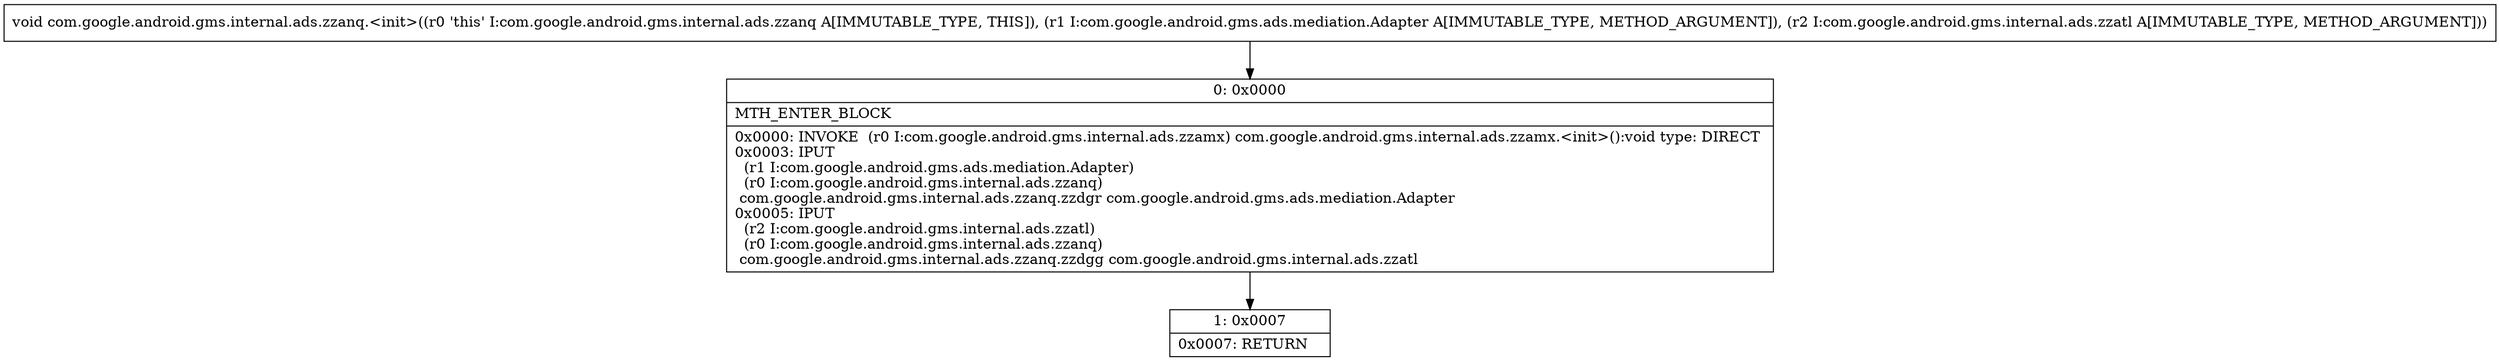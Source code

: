 digraph "CFG forcom.google.android.gms.internal.ads.zzanq.\<init\>(Lcom\/google\/android\/gms\/ads\/mediation\/Adapter;Lcom\/google\/android\/gms\/internal\/ads\/zzatl;)V" {
Node_0 [shape=record,label="{0\:\ 0x0000|MTH_ENTER_BLOCK\l|0x0000: INVOKE  (r0 I:com.google.android.gms.internal.ads.zzamx) com.google.android.gms.internal.ads.zzamx.\<init\>():void type: DIRECT \l0x0003: IPUT  \l  (r1 I:com.google.android.gms.ads.mediation.Adapter)\l  (r0 I:com.google.android.gms.internal.ads.zzanq)\l com.google.android.gms.internal.ads.zzanq.zzdgr com.google.android.gms.ads.mediation.Adapter \l0x0005: IPUT  \l  (r2 I:com.google.android.gms.internal.ads.zzatl)\l  (r0 I:com.google.android.gms.internal.ads.zzanq)\l com.google.android.gms.internal.ads.zzanq.zzdgg com.google.android.gms.internal.ads.zzatl \l}"];
Node_1 [shape=record,label="{1\:\ 0x0007|0x0007: RETURN   \l}"];
MethodNode[shape=record,label="{void com.google.android.gms.internal.ads.zzanq.\<init\>((r0 'this' I:com.google.android.gms.internal.ads.zzanq A[IMMUTABLE_TYPE, THIS]), (r1 I:com.google.android.gms.ads.mediation.Adapter A[IMMUTABLE_TYPE, METHOD_ARGUMENT]), (r2 I:com.google.android.gms.internal.ads.zzatl A[IMMUTABLE_TYPE, METHOD_ARGUMENT])) }"];
MethodNode -> Node_0;
Node_0 -> Node_1;
}

